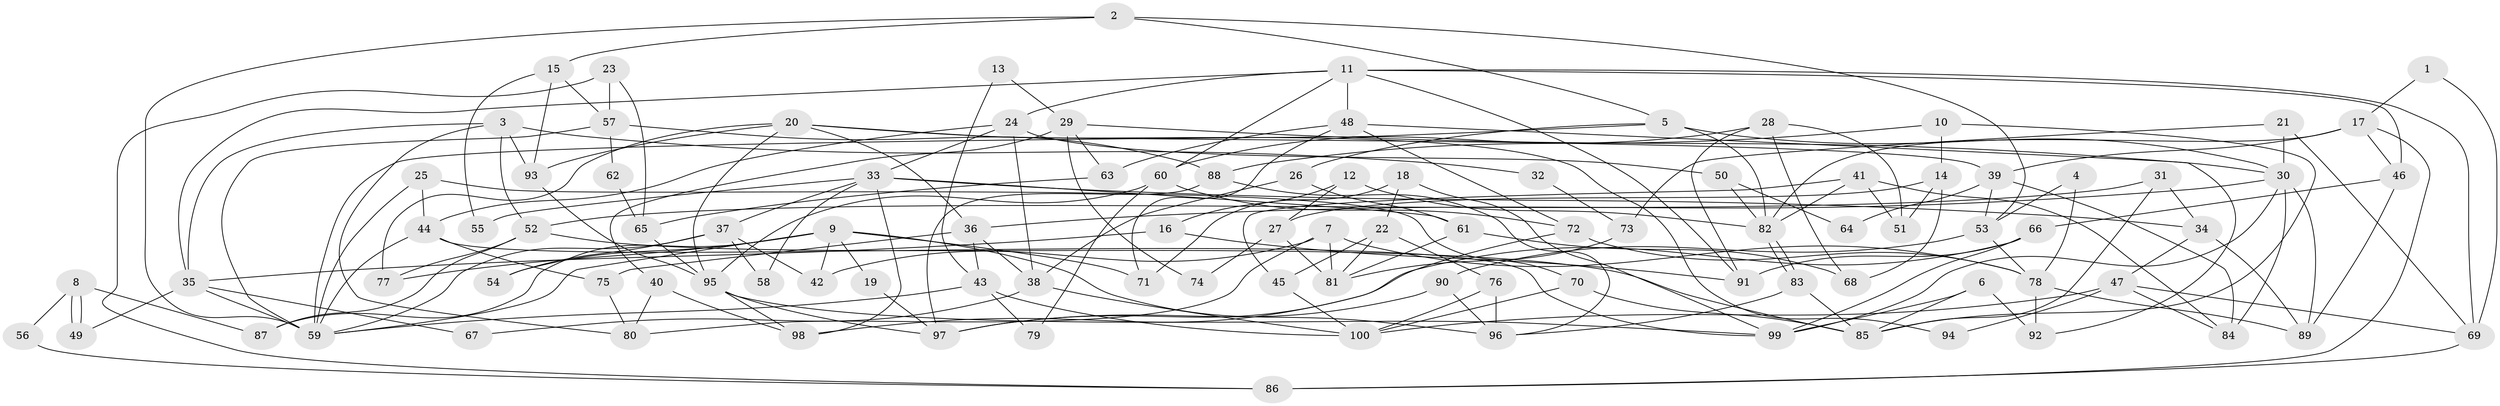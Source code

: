 // coarse degree distribution, {2: 0.2, 4: 0.12307692307692308, 5: 0.13846153846153847, 6: 0.12307692307692308, 3: 0.15384615384615385, 9: 0.06153846153846154, 7: 0.09230769230769231, 8: 0.07692307692307693, 10: 0.015384615384615385, 13: 0.015384615384615385}
// Generated by graph-tools (version 1.1) at 2025/24/03/03/25 07:24:02]
// undirected, 100 vertices, 200 edges
graph export_dot {
graph [start="1"]
  node [color=gray90,style=filled];
  1;
  2;
  3;
  4;
  5;
  6;
  7;
  8;
  9;
  10;
  11;
  12;
  13;
  14;
  15;
  16;
  17;
  18;
  19;
  20;
  21;
  22;
  23;
  24;
  25;
  26;
  27;
  28;
  29;
  30;
  31;
  32;
  33;
  34;
  35;
  36;
  37;
  38;
  39;
  40;
  41;
  42;
  43;
  44;
  45;
  46;
  47;
  48;
  49;
  50;
  51;
  52;
  53;
  54;
  55;
  56;
  57;
  58;
  59;
  60;
  61;
  62;
  63;
  64;
  65;
  66;
  67;
  68;
  69;
  70;
  71;
  72;
  73;
  74;
  75;
  76;
  77;
  78;
  79;
  80;
  81;
  82;
  83;
  84;
  85;
  86;
  87;
  88;
  89;
  90;
  91;
  92;
  93;
  94;
  95;
  96;
  97;
  98;
  99;
  100;
  1 -- 69;
  1 -- 17;
  2 -- 5;
  2 -- 53;
  2 -- 15;
  2 -- 59;
  3 -- 35;
  3 -- 80;
  3 -- 32;
  3 -- 52;
  3 -- 93;
  4 -- 53;
  4 -- 78;
  5 -- 26;
  5 -- 59;
  5 -- 30;
  5 -- 82;
  6 -- 92;
  6 -- 99;
  6 -- 85;
  7 -- 42;
  7 -- 78;
  7 -- 80;
  7 -- 81;
  8 -- 49;
  8 -- 49;
  8 -- 87;
  8 -- 56;
  9 -- 77;
  9 -- 59;
  9 -- 19;
  9 -- 42;
  9 -- 54;
  9 -- 71;
  9 -- 87;
  9 -- 96;
  10 -- 85;
  10 -- 88;
  10 -- 14;
  11 -- 24;
  11 -- 91;
  11 -- 35;
  11 -- 46;
  11 -- 48;
  11 -- 60;
  11 -- 69;
  12 -- 16;
  12 -- 82;
  12 -- 27;
  13 -- 29;
  13 -- 43;
  14 -- 68;
  14 -- 27;
  14 -- 51;
  15 -- 57;
  15 -- 55;
  15 -- 93;
  16 -- 35;
  16 -- 91;
  17 -- 82;
  17 -- 39;
  17 -- 46;
  17 -- 86;
  18 -- 99;
  18 -- 22;
  18 -- 71;
  19 -- 97;
  20 -- 93;
  20 -- 95;
  20 -- 36;
  20 -- 39;
  20 -- 77;
  20 -- 94;
  21 -- 30;
  21 -- 69;
  21 -- 73;
  22 -- 81;
  22 -- 45;
  22 -- 76;
  23 -- 65;
  23 -- 86;
  23 -- 57;
  24 -- 44;
  24 -- 38;
  24 -- 33;
  24 -- 50;
  25 -- 70;
  25 -- 59;
  25 -- 44;
  26 -- 38;
  26 -- 61;
  27 -- 74;
  27 -- 81;
  28 -- 60;
  28 -- 51;
  28 -- 68;
  28 -- 91;
  29 -- 30;
  29 -- 40;
  29 -- 63;
  29 -- 74;
  30 -- 99;
  30 -- 36;
  30 -- 84;
  30 -- 89;
  31 -- 85;
  31 -- 34;
  31 -- 52;
  32 -- 73;
  33 -- 34;
  33 -- 37;
  33 -- 55;
  33 -- 58;
  33 -- 61;
  33 -- 98;
  34 -- 47;
  34 -- 89;
  35 -- 59;
  35 -- 49;
  35 -- 67;
  36 -- 38;
  36 -- 43;
  36 -- 75;
  37 -- 59;
  37 -- 42;
  37 -- 54;
  37 -- 58;
  38 -- 100;
  38 -- 67;
  39 -- 53;
  39 -- 64;
  39 -- 84;
  40 -- 98;
  40 -- 80;
  41 -- 82;
  41 -- 84;
  41 -- 45;
  41 -- 51;
  43 -- 59;
  43 -- 79;
  43 -- 100;
  44 -- 59;
  44 -- 75;
  44 -- 99;
  45 -- 100;
  46 -- 66;
  46 -- 89;
  47 -- 84;
  47 -- 100;
  47 -- 69;
  47 -- 94;
  48 -- 71;
  48 -- 63;
  48 -- 72;
  48 -- 92;
  50 -- 82;
  50 -- 64;
  52 -- 77;
  52 -- 85;
  52 -- 87;
  53 -- 90;
  53 -- 78;
  56 -- 86;
  57 -- 88;
  57 -- 59;
  57 -- 62;
  60 -- 95;
  60 -- 72;
  60 -- 79;
  61 -- 81;
  61 -- 68;
  62 -- 65;
  63 -- 65;
  65 -- 95;
  66 -- 98;
  66 -- 91;
  66 -- 99;
  69 -- 86;
  70 -- 85;
  70 -- 100;
  72 -- 78;
  72 -- 97;
  73 -- 81;
  75 -- 80;
  76 -- 96;
  76 -- 100;
  78 -- 89;
  78 -- 92;
  82 -- 83;
  82 -- 83;
  83 -- 85;
  83 -- 96;
  88 -- 97;
  88 -- 96;
  90 -- 97;
  90 -- 96;
  93 -- 95;
  95 -- 99;
  95 -- 97;
  95 -- 98;
}
